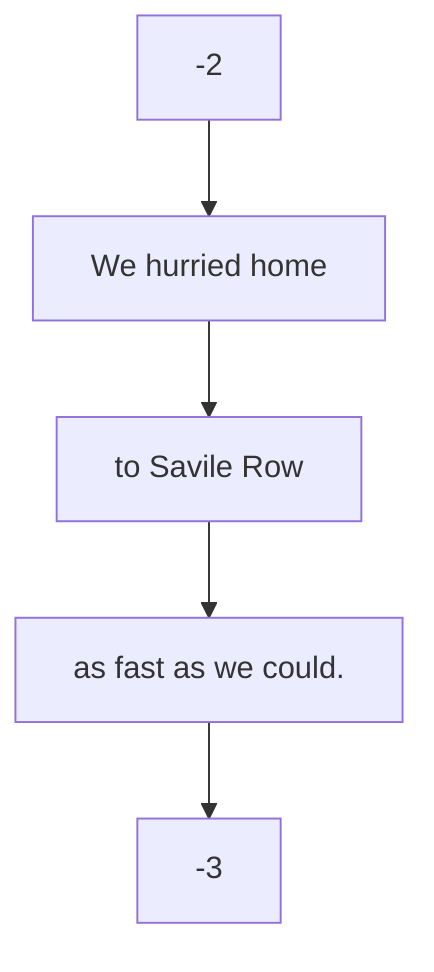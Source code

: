 flowchart TD
    2["We hurried home "]
    5["to Savile Row"]
    8[" as fast as we could."]
    2 --> 5
    5 --> 8
    -2 --> 2
    8 --> -3
